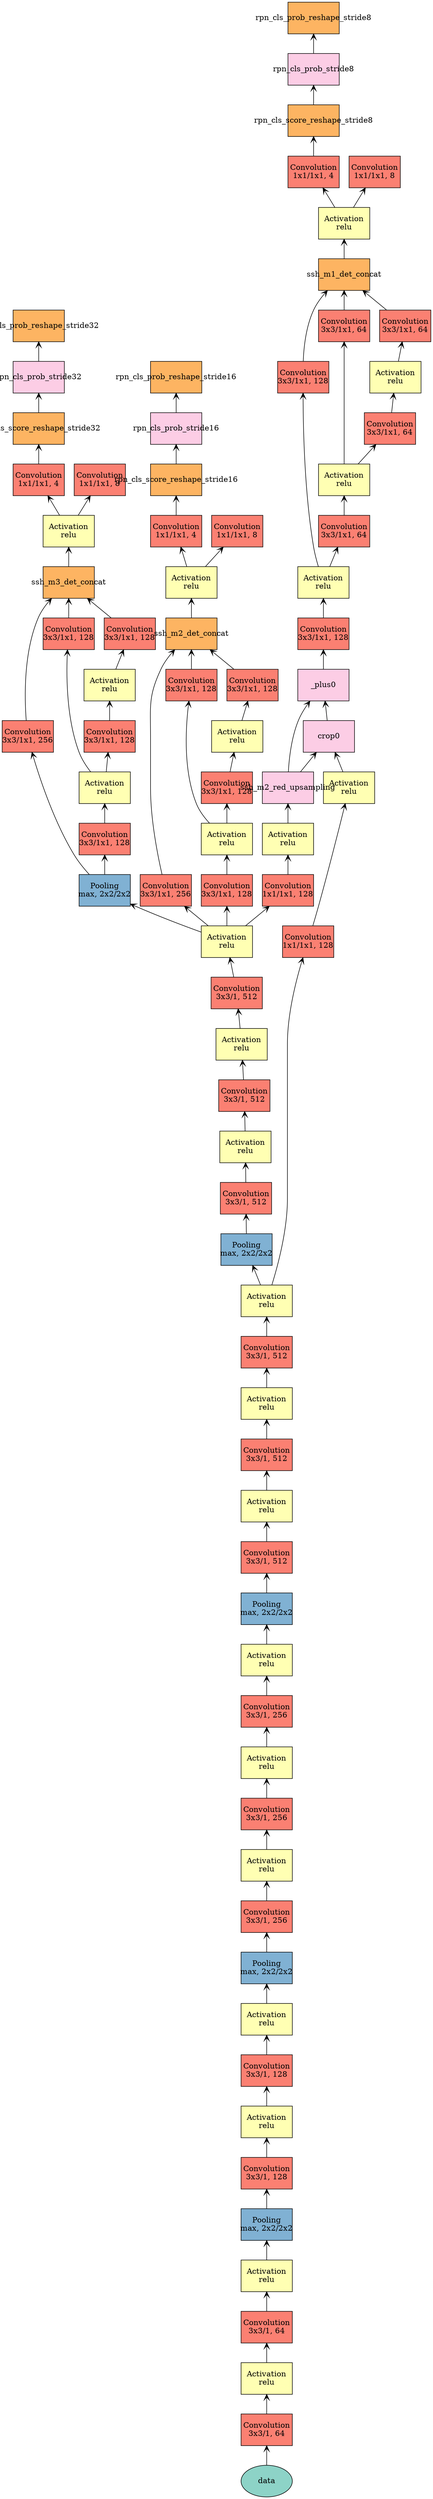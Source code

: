 digraph plot {
	data [label=data fillcolor="#8dd3c7" fixedsize=true height=0.8034 shape=oval style=filled width=1.3]
	conv1_1 [label="Convolution\n3x3/1, 64" fillcolor="#fb8072" fixedsize=true height=0.8034 shape=box style=filled width=1.3]
	relu1_1 [label="Activation\nrelu" fillcolor="#ffffb3" fixedsize=true height=0.8034 shape=box style=filled width=1.3]
	conv1_2 [label="Convolution\n3x3/1, 64" fillcolor="#fb8072" fixedsize=true height=0.8034 shape=box style=filled width=1.3]
	relu1_2 [label="Activation\nrelu" fillcolor="#ffffb3" fixedsize=true height=0.8034 shape=box style=filled width=1.3]
	pool1 [label="Pooling\nmax, 2x2/2x2" fillcolor="#80b1d3" fixedsize=true height=0.8034 shape=box style=filled width=1.3]
	conv2_1 [label="Convolution\n3x3/1, 128" fillcolor="#fb8072" fixedsize=true height=0.8034 shape=box style=filled width=1.3]
	relu2_1 [label="Activation\nrelu" fillcolor="#ffffb3" fixedsize=true height=0.8034 shape=box style=filled width=1.3]
	conv2_2 [label="Convolution\n3x3/1, 128" fillcolor="#fb8072" fixedsize=true height=0.8034 shape=box style=filled width=1.3]
	relu2_2 [label="Activation\nrelu" fillcolor="#ffffb3" fixedsize=true height=0.8034 shape=box style=filled width=1.3]
	pool2 [label="Pooling\nmax, 2x2/2x2" fillcolor="#80b1d3" fixedsize=true height=0.8034 shape=box style=filled width=1.3]
	conv3_1 [label="Convolution\n3x3/1, 256" fillcolor="#fb8072" fixedsize=true height=0.8034 shape=box style=filled width=1.3]
	relu3_1 [label="Activation\nrelu" fillcolor="#ffffb3" fixedsize=true height=0.8034 shape=box style=filled width=1.3]
	conv3_2 [label="Convolution\n3x3/1, 256" fillcolor="#fb8072" fixedsize=true height=0.8034 shape=box style=filled width=1.3]
	relu3_2 [label="Activation\nrelu" fillcolor="#ffffb3" fixedsize=true height=0.8034 shape=box style=filled width=1.3]
	conv3_3 [label="Convolution\n3x3/1, 256" fillcolor="#fb8072" fixedsize=true height=0.8034 shape=box style=filled width=1.3]
	relu3_3 [label="Activation\nrelu" fillcolor="#ffffb3" fixedsize=true height=0.8034 shape=box style=filled width=1.3]
	pool3 [label="Pooling\nmax, 2x2/2x2" fillcolor="#80b1d3" fixedsize=true height=0.8034 shape=box style=filled width=1.3]
	conv4_1 [label="Convolution\n3x3/1, 512" fillcolor="#fb8072" fixedsize=true height=0.8034 shape=box style=filled width=1.3]
	relu4_1 [label="Activation\nrelu" fillcolor="#ffffb3" fixedsize=true height=0.8034 shape=box style=filled width=1.3]
	conv4_2 [label="Convolution\n3x3/1, 512" fillcolor="#fb8072" fixedsize=true height=0.8034 shape=box style=filled width=1.3]
	relu4_2 [label="Activation\nrelu" fillcolor="#ffffb3" fixedsize=true height=0.8034 shape=box style=filled width=1.3]
	conv4_3 [label="Convolution\n3x3/1, 512" fillcolor="#fb8072" fixedsize=true height=0.8034 shape=box style=filled width=1.3]
	relu4_3 [label="Activation\nrelu" fillcolor="#ffffb3" fixedsize=true height=0.8034 shape=box style=filled width=1.3]
	pool4 [label="Pooling\nmax, 2x2/2x2" fillcolor="#80b1d3" fixedsize=true height=0.8034 shape=box style=filled width=1.3]
	conv5_1 [label="Convolution\n3x3/1, 512" fillcolor="#fb8072" fixedsize=true height=0.8034 shape=box style=filled width=1.3]
	relu5_1 [label="Activation\nrelu" fillcolor="#ffffb3" fixedsize=true height=0.8034 shape=box style=filled width=1.3]
	conv5_2 [label="Convolution\n3x3/1, 512" fillcolor="#fb8072" fixedsize=true height=0.8034 shape=box style=filled width=1.3]
	relu5_2 [label="Activation\nrelu" fillcolor="#ffffb3" fixedsize=true height=0.8034 shape=box style=filled width=1.3]
	conv5_3 [label="Convolution\n3x3/1, 512" fillcolor="#fb8072" fixedsize=true height=0.8034 shape=box style=filled width=1.3]
	relu5_3 [label="Activation\nrelu" fillcolor="#ffffb3" fixedsize=true height=0.8034 shape=box style=filled width=1.3]
	pooling0 [label="Pooling\nmax, 2x2/2x2" fillcolor="#80b1d3" fixedsize=true height=0.8034 shape=box style=filled width=1.3]
	ssh_m3_det_conv1 [label="Convolution\n3x3/1x1, 256" fillcolor="#fb8072" fixedsize=true height=0.8034 shape=box style=filled width=1.3]
	ssh_m3_det_context_conv1 [label="Convolution\n3x3/1x1, 128" fillcolor="#fb8072" fixedsize=true height=0.8034 shape=box style=filled width=1.3]
	ssh_m3_det_context_conv1_relu [label="Activation\nrelu" fillcolor="#ffffb3" fixedsize=true height=0.8034 shape=box style=filled width=1.3]
	ssh_m3_det_context_conv2 [label="Convolution\n3x3/1x1, 128" fillcolor="#fb8072" fixedsize=true height=0.8034 shape=box style=filled width=1.3]
	ssh_m3_det_context_conv3_1 [label="Convolution\n3x3/1x1, 128" fillcolor="#fb8072" fixedsize=true height=0.8034 shape=box style=filled width=1.3]
	ssh_m3_det_context_conv3_1_relu [label="Activation\nrelu" fillcolor="#ffffb3" fixedsize=true height=0.8034 shape=box style=filled width=1.3]
	ssh_m3_det_context_conv3_2 [label="Convolution\n3x3/1x1, 128" fillcolor="#fb8072" fixedsize=true height=0.8034 shape=box style=filled width=1.3]
	ssh_m3_det_concat [label=ssh_m3_det_concat fillcolor="#fdb462" fixedsize=true height=0.8034 shape=box style=filled width=1.3]
	ssh_m3_det_concat_relu [label="Activation\nrelu" fillcolor="#ffffb3" fixedsize=true height=0.8034 shape=box style=filled width=1.3]
	rpn_cls_score_stride32 [label="Convolution\n1x1/1x1, 4" fillcolor="#fb8072" fixedsize=true height=0.8034 shape=box style=filled width=1.3]
	rpn_cls_score_reshape_stride32 [label=rpn_cls_score_reshape_stride32 fillcolor="#fdb462" fixedsize=true height=0.8034 shape=box style=filled width=1.3]
	rpn_cls_prob_stride32 [label=rpn_cls_prob_stride32 fillcolor="#fccde5" fixedsize=true height=0.8034 shape=box style=filled width=1.3]
	rpn_cls_prob_reshape_stride32 [label=rpn_cls_prob_reshape_stride32 fillcolor="#fdb462" fixedsize=true height=0.8034 shape=box style=filled width=1.3]
	rpn_bbox_pred_stride32 [label="Convolution\n1x1/1x1, 8" fillcolor="#fb8072" fixedsize=true height=0.8034 shape=box style=filled width=1.3]
	ssh_m2_det_conv1 [label="Convolution\n3x3/1x1, 256" fillcolor="#fb8072" fixedsize=true height=0.8034 shape=box style=filled width=1.3]
	ssh_m2_det_context_conv1 [label="Convolution\n3x3/1x1, 128" fillcolor="#fb8072" fixedsize=true height=0.8034 shape=box style=filled width=1.3]
	ssh_m2_det_context_conv1_relu [label="Activation\nrelu" fillcolor="#ffffb3" fixedsize=true height=0.8034 shape=box style=filled width=1.3]
	ssh_m2_det_context_conv2 [label="Convolution\n3x3/1x1, 128" fillcolor="#fb8072" fixedsize=true height=0.8034 shape=box style=filled width=1.3]
	ssh_m2_det_context_conv3_1 [label="Convolution\n3x3/1x1, 128" fillcolor="#fb8072" fixedsize=true height=0.8034 shape=box style=filled width=1.3]
	ssh_m2_det_context_conv3_1_relu [label="Activation\nrelu" fillcolor="#ffffb3" fixedsize=true height=0.8034 shape=box style=filled width=1.3]
	ssh_m2_det_context_conv3_2 [label="Convolution\n3x3/1x1, 128" fillcolor="#fb8072" fixedsize=true height=0.8034 shape=box style=filled width=1.3]
	ssh_m2_det_concat [label=ssh_m2_det_concat fillcolor="#fdb462" fixedsize=true height=0.8034 shape=box style=filled width=1.3]
	ssh_m2_det_concat_relu [label="Activation\nrelu" fillcolor="#ffffb3" fixedsize=true height=0.8034 shape=box style=filled width=1.3]
	rpn_cls_score_stride16 [label="Convolution\n1x1/1x1, 4" fillcolor="#fb8072" fixedsize=true height=0.8034 shape=box style=filled width=1.3]
	rpn_cls_score_reshape_stride16 [label=rpn_cls_score_reshape_stride16 fillcolor="#fdb462" fixedsize=true height=0.8034 shape=box style=filled width=1.3]
	rpn_cls_prob_stride16 [label=rpn_cls_prob_stride16 fillcolor="#fccde5" fixedsize=true height=0.8034 shape=box style=filled width=1.3]
	rpn_cls_prob_reshape_stride16 [label=rpn_cls_prob_reshape_stride16 fillcolor="#fdb462" fixedsize=true height=0.8034 shape=box style=filled width=1.3]
	rpn_bbox_pred_stride16 [label="Convolution\n1x1/1x1, 8" fillcolor="#fb8072" fixedsize=true height=0.8034 shape=box style=filled width=1.3]
	ssh_m1_red_conv [label="Convolution\n1x1/1x1, 128" fillcolor="#fb8072" fixedsize=true height=0.8034 shape=box style=filled width=1.3]
	ssh_m1_red_conv_relu [label="Activation\nrelu" fillcolor="#ffffb3" fixedsize=true height=0.8034 shape=box style=filled width=1.3]
	ssh_m2_red_conv [label="Convolution\n1x1/1x1, 128" fillcolor="#fb8072" fixedsize=true height=0.8034 shape=box style=filled width=1.3]
	ssh_m2_red_conv_relu [label="Activation\nrelu" fillcolor="#ffffb3" fixedsize=true height=0.8034 shape=box style=filled width=1.3]
	ssh_m2_red_upsampling [label=ssh_m2_red_upsampling fillcolor="#fccde5" fixedsize=true height=0.8034 shape=box style=filled width=1.3]
	crop0 [label=crop0 fillcolor="#fccde5" fixedsize=true height=0.8034 shape=box style=filled width=1.3]
	_plus0 [label=_plus0 fillcolor="#fccde5" fixedsize=true height=0.8034 shape=box style=filled width=1.3]
	ssh_m1_conv [label="Convolution\n3x3/1x1, 128" fillcolor="#fb8072" fixedsize=true height=0.8034 shape=box style=filled width=1.3]
	ssh_m1_conv_relu [label="Activation\nrelu" fillcolor="#ffffb3" fixedsize=true height=0.8034 shape=box style=filled width=1.3]
	ssh_m1_det_conv1 [label="Convolution\n3x3/1x1, 128" fillcolor="#fb8072" fixedsize=true height=0.8034 shape=box style=filled width=1.3]
	ssh_m1_det_context_conv1 [label="Convolution\n3x3/1x1, 64" fillcolor="#fb8072" fixedsize=true height=0.8034 shape=box style=filled width=1.3]
	ssh_m1_det_context_conv1_relu [label="Activation\nrelu" fillcolor="#ffffb3" fixedsize=true height=0.8034 shape=box style=filled width=1.3]
	ssh_m1_det_context_conv2 [label="Convolution\n3x3/1x1, 64" fillcolor="#fb8072" fixedsize=true height=0.8034 shape=box style=filled width=1.3]
	ssh_m1_det_context_conv3_1 [label="Convolution\n3x3/1x1, 64" fillcolor="#fb8072" fixedsize=true height=0.8034 shape=box style=filled width=1.3]
	ssh_m1_det_context_conv3_1_relu [label="Activation\nrelu" fillcolor="#ffffb3" fixedsize=true height=0.8034 shape=box style=filled width=1.3]
	ssh_m1_det_context_conv3_2 [label="Convolution\n3x3/1x1, 64" fillcolor="#fb8072" fixedsize=true height=0.8034 shape=box style=filled width=1.3]
	ssh_m1_det_concat [label=ssh_m1_det_concat fillcolor="#fdb462" fixedsize=true height=0.8034 shape=box style=filled width=1.3]
	ssh_m1_det_concat_relu [label="Activation\nrelu" fillcolor="#ffffb3" fixedsize=true height=0.8034 shape=box style=filled width=1.3]
	rpn_cls_score_stride8 [label="Convolution\n1x1/1x1, 4" fillcolor="#fb8072" fixedsize=true height=0.8034 shape=box style=filled width=1.3]
	rpn_cls_score_reshape_stride8 [label=rpn_cls_score_reshape_stride8 fillcolor="#fdb462" fixedsize=true height=0.8034 shape=box style=filled width=1.3]
	rpn_cls_prob_stride8 [label=rpn_cls_prob_stride8 fillcolor="#fccde5" fixedsize=true height=0.8034 shape=box style=filled width=1.3]
	rpn_cls_prob_reshape_stride8 [label=rpn_cls_prob_reshape_stride8 fillcolor="#fdb462" fixedsize=true height=0.8034 shape=box style=filled width=1.3]
	rpn_bbox_pred_stride8 [label="Convolution\n1x1/1x1, 8" fillcolor="#fb8072" fixedsize=true height=0.8034 shape=box style=filled width=1.3]
	conv1_1 -> data [arrowtail=open dir=back]
	relu1_1 -> conv1_1 [arrowtail=open dir=back]
	conv1_2 -> relu1_1 [arrowtail=open dir=back]
	relu1_2 -> conv1_2 [arrowtail=open dir=back]
	pool1 -> relu1_2 [arrowtail=open dir=back]
	conv2_1 -> pool1 [arrowtail=open dir=back]
	relu2_1 -> conv2_1 [arrowtail=open dir=back]
	conv2_2 -> relu2_1 [arrowtail=open dir=back]
	relu2_2 -> conv2_2 [arrowtail=open dir=back]
	pool2 -> relu2_2 [arrowtail=open dir=back]
	conv3_1 -> pool2 [arrowtail=open dir=back]
	relu3_1 -> conv3_1 [arrowtail=open dir=back]
	conv3_2 -> relu3_1 [arrowtail=open dir=back]
	relu3_2 -> conv3_2 [arrowtail=open dir=back]
	conv3_3 -> relu3_2 [arrowtail=open dir=back]
	relu3_3 -> conv3_3 [arrowtail=open dir=back]
	pool3 -> relu3_3 [arrowtail=open dir=back]
	conv4_1 -> pool3 [arrowtail=open dir=back]
	relu4_1 -> conv4_1 [arrowtail=open dir=back]
	conv4_2 -> relu4_1 [arrowtail=open dir=back]
	relu4_2 -> conv4_2 [arrowtail=open dir=back]
	conv4_3 -> relu4_2 [arrowtail=open dir=back]
	relu4_3 -> conv4_3 [arrowtail=open dir=back]
	pool4 -> relu4_3 [arrowtail=open dir=back]
	conv5_1 -> pool4 [arrowtail=open dir=back]
	relu5_1 -> conv5_1 [arrowtail=open dir=back]
	conv5_2 -> relu5_1 [arrowtail=open dir=back]
	relu5_2 -> conv5_2 [arrowtail=open dir=back]
	conv5_3 -> relu5_2 [arrowtail=open dir=back]
	relu5_3 -> conv5_3 [arrowtail=open dir=back]
	pooling0 -> relu5_3 [arrowtail=open dir=back]
	ssh_m3_det_conv1 -> pooling0 [arrowtail=open dir=back]
	ssh_m3_det_context_conv1 -> pooling0 [arrowtail=open dir=back]
	ssh_m3_det_context_conv1_relu -> ssh_m3_det_context_conv1 [arrowtail=open dir=back]
	ssh_m3_det_context_conv2 -> ssh_m3_det_context_conv1_relu [arrowtail=open dir=back]
	ssh_m3_det_context_conv3_1 -> ssh_m3_det_context_conv1_relu [arrowtail=open dir=back]
	ssh_m3_det_context_conv3_1_relu -> ssh_m3_det_context_conv3_1 [arrowtail=open dir=back]
	ssh_m3_det_context_conv3_2 -> ssh_m3_det_context_conv3_1_relu [arrowtail=open dir=back]
	ssh_m3_det_concat -> ssh_m3_det_conv1 [arrowtail=open dir=back]
	ssh_m3_det_concat -> ssh_m3_det_context_conv2 [arrowtail=open dir=back]
	ssh_m3_det_concat -> ssh_m3_det_context_conv3_2 [arrowtail=open dir=back]
	ssh_m3_det_concat_relu -> ssh_m3_det_concat [arrowtail=open dir=back]
	rpn_cls_score_stride32 -> ssh_m3_det_concat_relu [arrowtail=open dir=back]
	rpn_cls_score_reshape_stride32 -> rpn_cls_score_stride32 [arrowtail=open dir=back]
	rpn_cls_prob_stride32 -> rpn_cls_score_reshape_stride32 [arrowtail=open dir=back]
	rpn_cls_prob_reshape_stride32 -> rpn_cls_prob_stride32 [arrowtail=open dir=back]
	rpn_bbox_pred_stride32 -> ssh_m3_det_concat_relu [arrowtail=open dir=back]
	ssh_m2_det_conv1 -> relu5_3 [arrowtail=open dir=back]
	ssh_m2_det_context_conv1 -> relu5_3 [arrowtail=open dir=back]
	ssh_m2_det_context_conv1_relu -> ssh_m2_det_context_conv1 [arrowtail=open dir=back]
	ssh_m2_det_context_conv2 -> ssh_m2_det_context_conv1_relu [arrowtail=open dir=back]
	ssh_m2_det_context_conv3_1 -> ssh_m2_det_context_conv1_relu [arrowtail=open dir=back]
	ssh_m2_det_context_conv3_1_relu -> ssh_m2_det_context_conv3_1 [arrowtail=open dir=back]
	ssh_m2_det_context_conv3_2 -> ssh_m2_det_context_conv3_1_relu [arrowtail=open dir=back]
	ssh_m2_det_concat -> ssh_m2_det_conv1 [arrowtail=open dir=back]
	ssh_m2_det_concat -> ssh_m2_det_context_conv2 [arrowtail=open dir=back]
	ssh_m2_det_concat -> ssh_m2_det_context_conv3_2 [arrowtail=open dir=back]
	ssh_m2_det_concat_relu -> ssh_m2_det_concat [arrowtail=open dir=back]
	rpn_cls_score_stride16 -> ssh_m2_det_concat_relu [arrowtail=open dir=back]
	rpn_cls_score_reshape_stride16 -> rpn_cls_score_stride16 [arrowtail=open dir=back]
	rpn_cls_prob_stride16 -> rpn_cls_score_reshape_stride16 [arrowtail=open dir=back]
	rpn_cls_prob_reshape_stride16 -> rpn_cls_prob_stride16 [arrowtail=open dir=back]
	rpn_bbox_pred_stride16 -> ssh_m2_det_concat_relu [arrowtail=open dir=back]
	ssh_m1_red_conv -> relu4_3 [arrowtail=open dir=back]
	ssh_m1_red_conv_relu -> ssh_m1_red_conv [arrowtail=open dir=back]
	ssh_m2_red_conv -> relu5_3 [arrowtail=open dir=back]
	ssh_m2_red_conv_relu -> ssh_m2_red_conv [arrowtail=open dir=back]
	ssh_m2_red_upsampling -> ssh_m2_red_conv_relu [arrowtail=open dir=back]
	crop0 -> ssh_m1_red_conv_relu [arrowtail=open dir=back]
	crop0 -> ssh_m2_red_upsampling [arrowtail=open dir=back]
	_plus0 -> crop0 [arrowtail=open dir=back]
	_plus0 -> ssh_m2_red_upsampling [arrowtail=open dir=back]
	ssh_m1_conv -> _plus0 [arrowtail=open dir=back]
	ssh_m1_conv_relu -> ssh_m1_conv [arrowtail=open dir=back]
	ssh_m1_det_conv1 -> ssh_m1_conv_relu [arrowtail=open dir=back]
	ssh_m1_det_context_conv1 -> ssh_m1_conv_relu [arrowtail=open dir=back]
	ssh_m1_det_context_conv1_relu -> ssh_m1_det_context_conv1 [arrowtail=open dir=back]
	ssh_m1_det_context_conv2 -> ssh_m1_det_context_conv1_relu [arrowtail=open dir=back]
	ssh_m1_det_context_conv3_1 -> ssh_m1_det_context_conv1_relu [arrowtail=open dir=back]
	ssh_m1_det_context_conv3_1_relu -> ssh_m1_det_context_conv3_1 [arrowtail=open dir=back]
	ssh_m1_det_context_conv3_2 -> ssh_m1_det_context_conv3_1_relu [arrowtail=open dir=back]
	ssh_m1_det_concat -> ssh_m1_det_conv1 [arrowtail=open dir=back]
	ssh_m1_det_concat -> ssh_m1_det_context_conv2 [arrowtail=open dir=back]
	ssh_m1_det_concat -> ssh_m1_det_context_conv3_2 [arrowtail=open dir=back]
	ssh_m1_det_concat_relu -> ssh_m1_det_concat [arrowtail=open dir=back]
	rpn_cls_score_stride8 -> ssh_m1_det_concat_relu [arrowtail=open dir=back]
	rpn_cls_score_reshape_stride8 -> rpn_cls_score_stride8 [arrowtail=open dir=back]
	rpn_cls_prob_stride8 -> rpn_cls_score_reshape_stride8 [arrowtail=open dir=back]
	rpn_cls_prob_reshape_stride8 -> rpn_cls_prob_stride8 [arrowtail=open dir=back]
	rpn_bbox_pred_stride8 -> ssh_m1_det_concat_relu [arrowtail=open dir=back]
}
